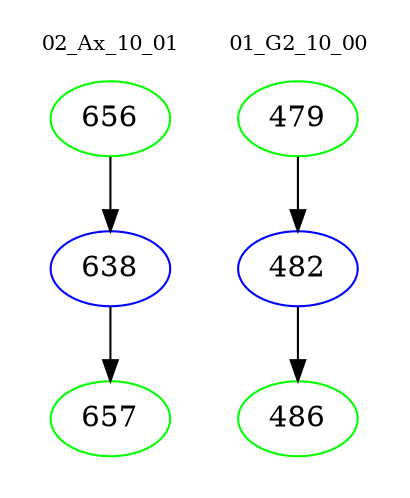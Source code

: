 digraph{
subgraph cluster_0 {
color = white
label = "02_Ax_10_01";
fontsize=10;
T0_656 [label="656", color="green"]
T0_656 -> T0_638 [color="black"]
T0_638 [label="638", color="blue"]
T0_638 -> T0_657 [color="black"]
T0_657 [label="657", color="green"]
}
subgraph cluster_1 {
color = white
label = "01_G2_10_00";
fontsize=10;
T1_479 [label="479", color="green"]
T1_479 -> T1_482 [color="black"]
T1_482 [label="482", color="blue"]
T1_482 -> T1_486 [color="black"]
T1_486 [label="486", color="green"]
}
}
